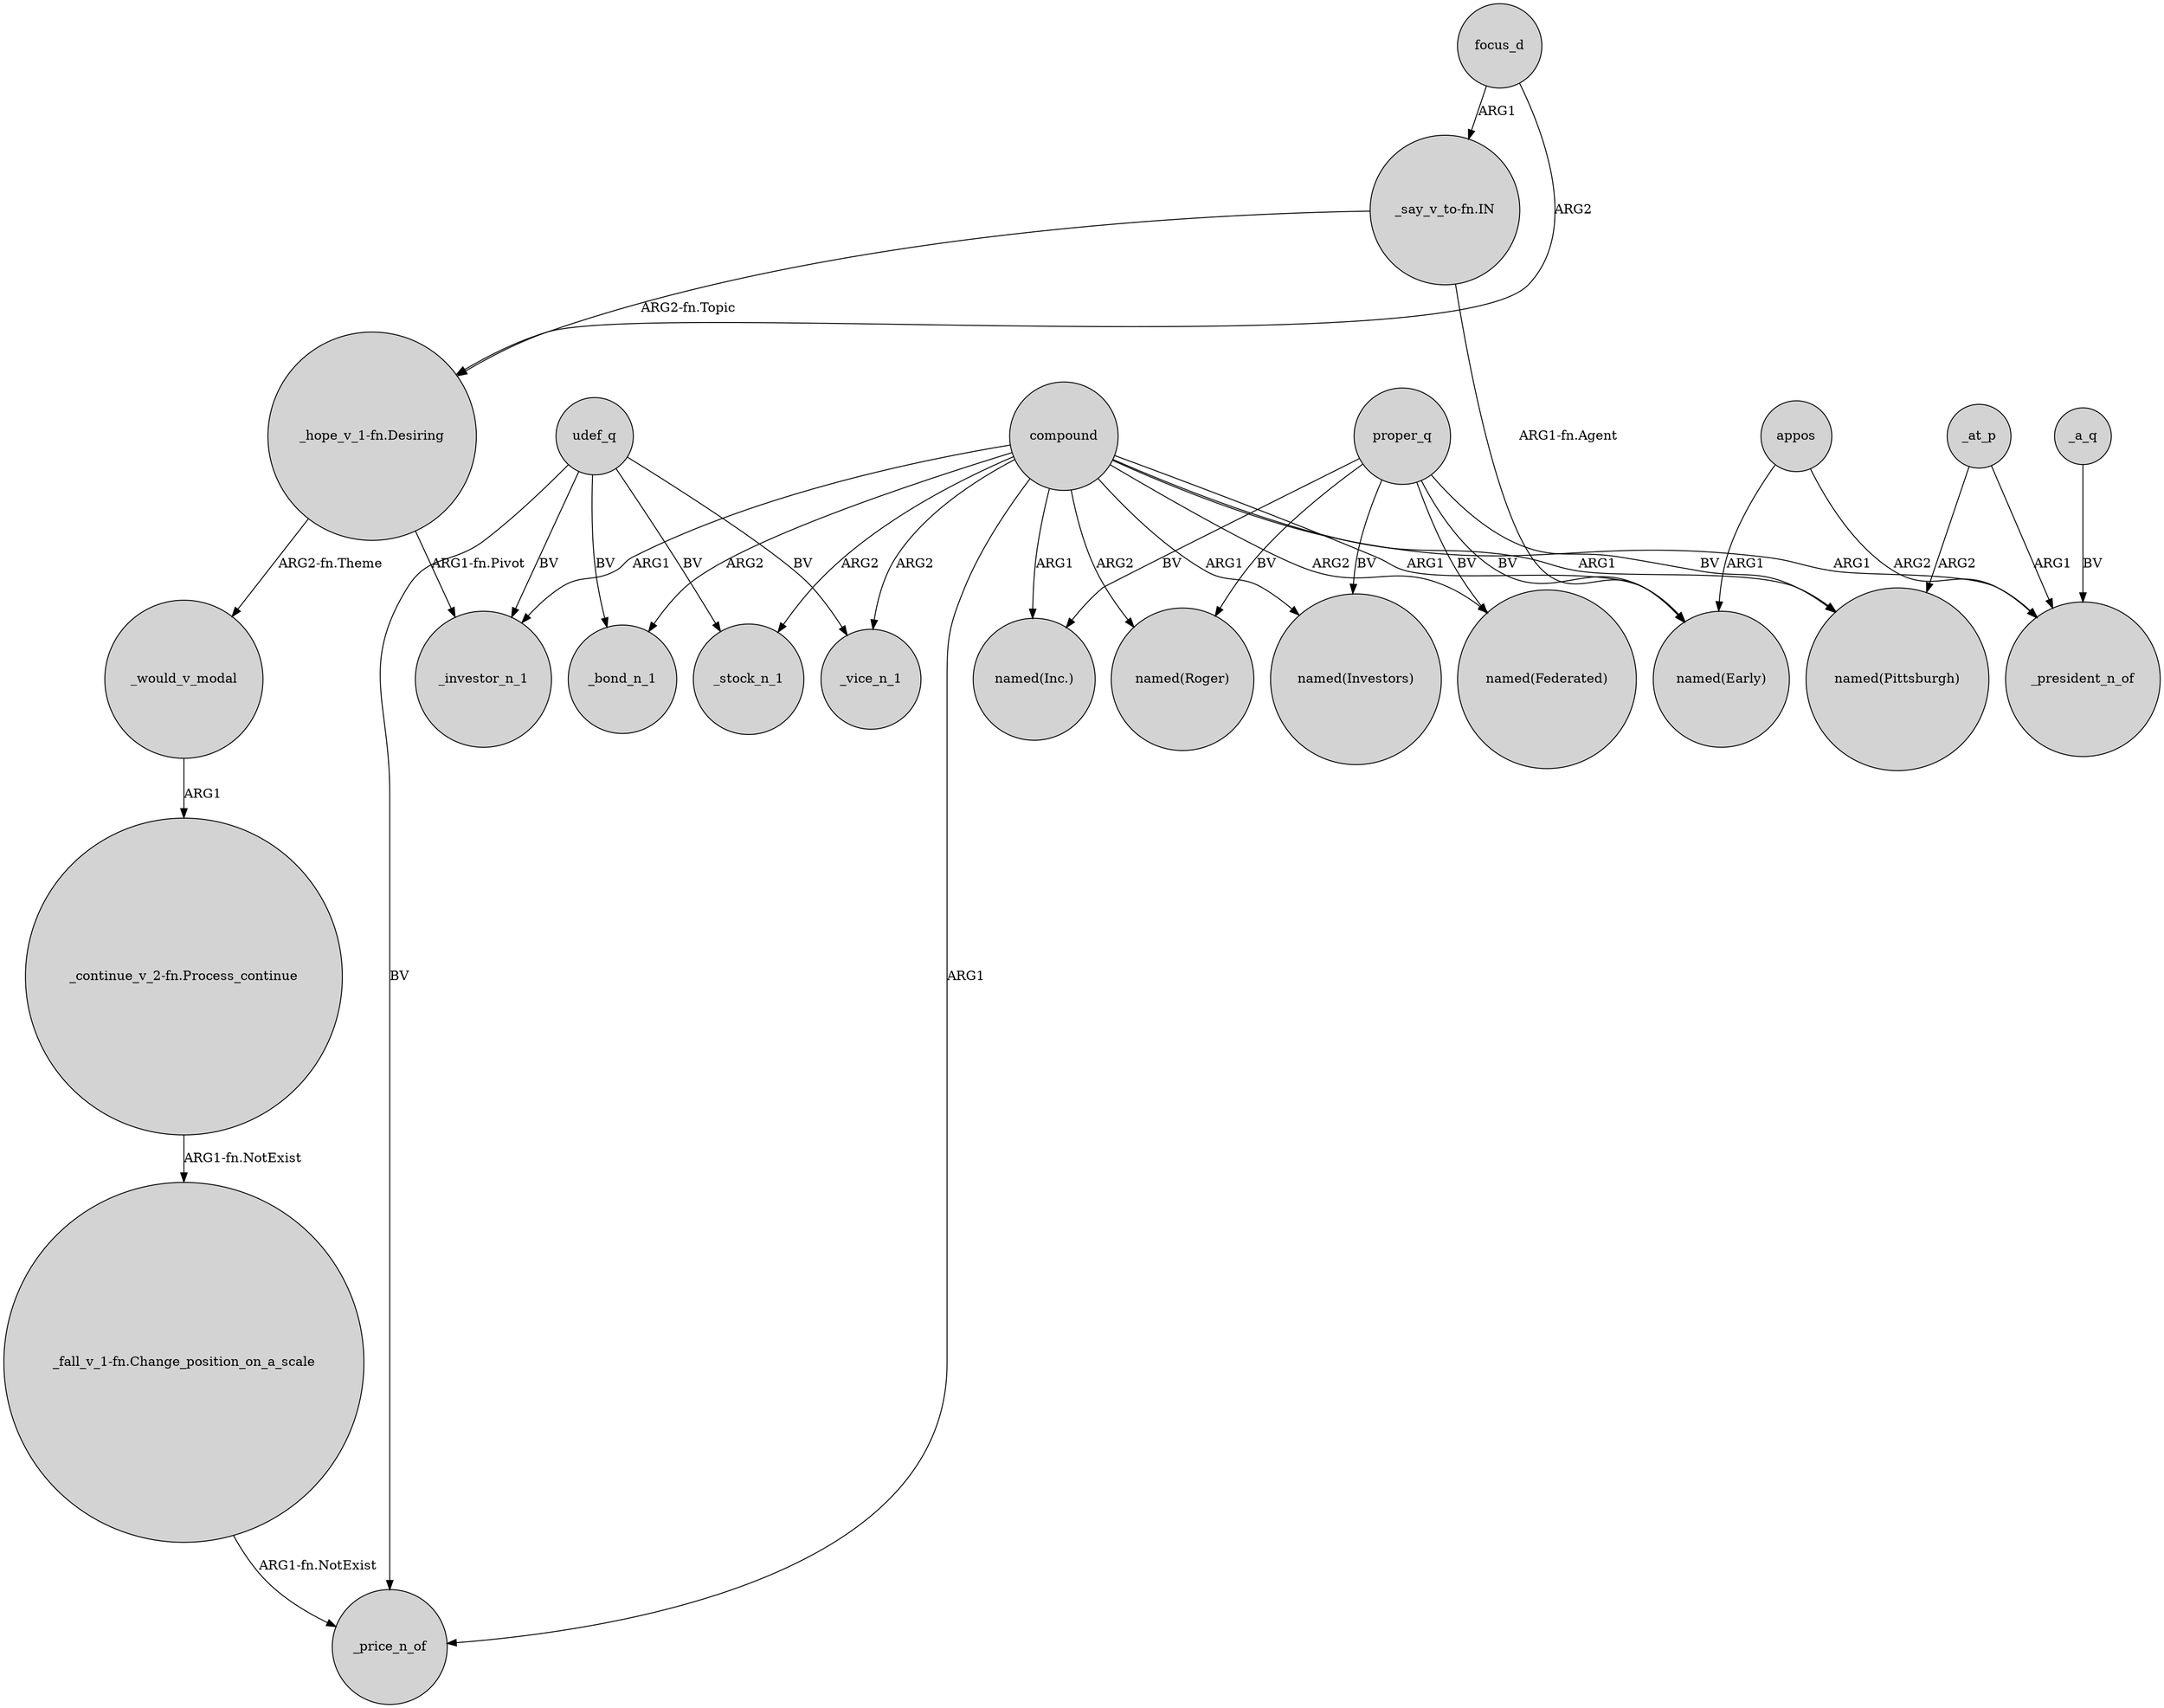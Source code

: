 digraph {
	node [shape=circle style=filled]
	appos -> "named(Early)" [label=ARG1]
	proper_q -> "named(Inc.)" [label=BV]
	compound -> _vice_n_1 [label=ARG2]
	compound -> "named(Pittsburgh)" [label=ARG1]
	udef_q -> _price_n_of [label=BV]
	udef_q -> _investor_n_1 [label=BV]
	"_fall_v_1-fn.Change_position_on_a_scale" -> _price_n_of [label="ARG1-fn.NotExist"]
	"_say_v_to-fn.IN" -> "_hope_v_1-fn.Desiring" [label="ARG2-fn.Topic"]
	compound -> "named(Investors)" [label=ARG1]
	focus_d -> "_hope_v_1-fn.Desiring" [label=ARG2]
	"_continue_v_2-fn.Process_continue" -> "_fall_v_1-fn.Change_position_on_a_scale" [label="ARG1-fn.NotExist"]
	udef_q -> _vice_n_1 [label=BV]
	compound -> _stock_n_1 [label=ARG2]
	appos -> _president_n_of [label=ARG2]
	compound -> "named(Roger)" [label=ARG2]
	_at_p -> "named(Pittsburgh)" [label=ARG2]
	udef_q -> _bond_n_1 [label=BV]
	udef_q -> _stock_n_1 [label=BV]
	compound -> _president_n_of [label=ARG1]
	compound -> "named(Federated)" [label=ARG2]
	"_say_v_to-fn.IN" -> "named(Early)" [label="ARG1-fn.Agent"]
	_at_p -> _president_n_of [label=ARG1]
	compound -> _investor_n_1 [label=ARG1]
	"_hope_v_1-fn.Desiring" -> _investor_n_1 [label="ARG1-fn.Pivot"]
	_a_q -> _president_n_of [label=BV]
	compound -> _bond_n_1 [label=ARG2]
	compound -> "named(Early)" [label=ARG1]
	proper_q -> "named(Roger)" [label=BV]
	"_hope_v_1-fn.Desiring" -> _would_v_modal [label="ARG2-fn.Theme"]
	compound -> _price_n_of [label=ARG1]
	_would_v_modal -> "_continue_v_2-fn.Process_continue" [label=ARG1]
	proper_q -> "named(Investors)" [label=BV]
	proper_q -> "named(Early)" [label=BV]
	proper_q -> "named(Federated)" [label=BV]
	proper_q -> "named(Pittsburgh)" [label=BV]
	focus_d -> "_say_v_to-fn.IN" [label=ARG1]
	compound -> "named(Inc.)" [label=ARG1]
}
